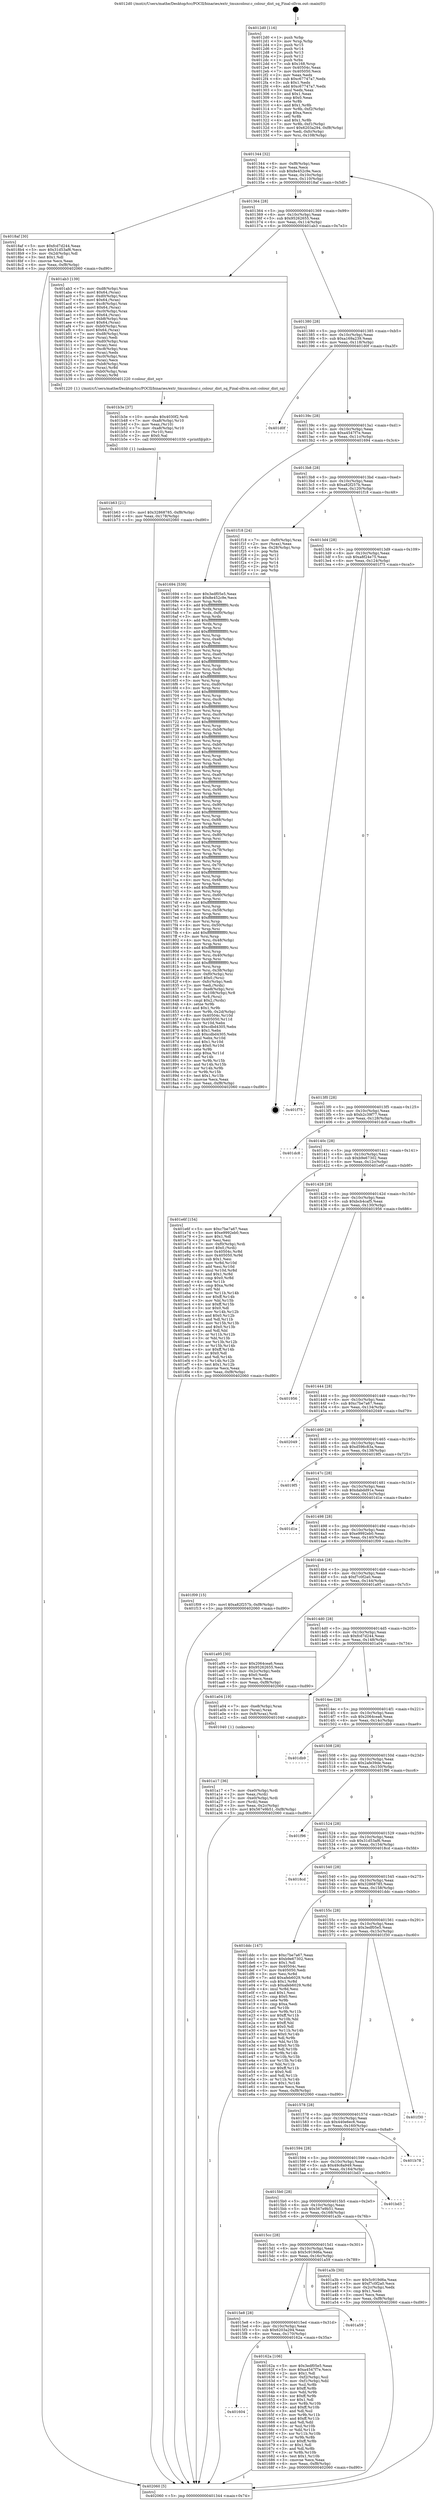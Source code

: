 digraph "0x4012d0" {
  label = "0x4012d0 (/mnt/c/Users/mathe/Desktop/tcc/POCII/binaries/extr_tmuxcolour.c_colour_dist_sq_Final-ollvm.out::main(0))"
  labelloc = "t"
  node[shape=record]

  Entry [label="",width=0.3,height=0.3,shape=circle,fillcolor=black,style=filled]
  "0x401344" [label="{
     0x401344 [32]\l
     | [instrs]\l
     &nbsp;&nbsp;0x401344 \<+6\>: mov -0xf8(%rbp),%eax\l
     &nbsp;&nbsp;0x40134a \<+2\>: mov %eax,%ecx\l
     &nbsp;&nbsp;0x40134c \<+6\>: sub $0x8e452c9e,%ecx\l
     &nbsp;&nbsp;0x401352 \<+6\>: mov %eax,-0x10c(%rbp)\l
     &nbsp;&nbsp;0x401358 \<+6\>: mov %ecx,-0x110(%rbp)\l
     &nbsp;&nbsp;0x40135e \<+6\>: je 00000000004018af \<main+0x5df\>\l
  }"]
  "0x4018af" [label="{
     0x4018af [30]\l
     | [instrs]\l
     &nbsp;&nbsp;0x4018af \<+5\>: mov $0xfcd7d244,%eax\l
     &nbsp;&nbsp;0x4018b4 \<+5\>: mov $0x31d53af6,%ecx\l
     &nbsp;&nbsp;0x4018b9 \<+3\>: mov -0x2d(%rbp),%dl\l
     &nbsp;&nbsp;0x4018bc \<+3\>: test $0x1,%dl\l
     &nbsp;&nbsp;0x4018bf \<+3\>: cmovne %ecx,%eax\l
     &nbsp;&nbsp;0x4018c2 \<+6\>: mov %eax,-0xf8(%rbp)\l
     &nbsp;&nbsp;0x4018c8 \<+5\>: jmp 0000000000402060 \<main+0xd90\>\l
  }"]
  "0x401364" [label="{
     0x401364 [28]\l
     | [instrs]\l
     &nbsp;&nbsp;0x401364 \<+5\>: jmp 0000000000401369 \<main+0x99\>\l
     &nbsp;&nbsp;0x401369 \<+6\>: mov -0x10c(%rbp),%eax\l
     &nbsp;&nbsp;0x40136f \<+5\>: sub $0x95262655,%eax\l
     &nbsp;&nbsp;0x401374 \<+6\>: mov %eax,-0x114(%rbp)\l
     &nbsp;&nbsp;0x40137a \<+6\>: je 0000000000401ab3 \<main+0x7e3\>\l
  }"]
  Exit [label="",width=0.3,height=0.3,shape=circle,fillcolor=black,style=filled,peripheries=2]
  "0x401ab3" [label="{
     0x401ab3 [139]\l
     | [instrs]\l
     &nbsp;&nbsp;0x401ab3 \<+7\>: mov -0xd8(%rbp),%rax\l
     &nbsp;&nbsp;0x401aba \<+6\>: movl $0x64,(%rax)\l
     &nbsp;&nbsp;0x401ac0 \<+7\>: mov -0xd0(%rbp),%rax\l
     &nbsp;&nbsp;0x401ac7 \<+6\>: movl $0x64,(%rax)\l
     &nbsp;&nbsp;0x401acd \<+7\>: mov -0xc8(%rbp),%rax\l
     &nbsp;&nbsp;0x401ad4 \<+6\>: movl $0x64,(%rax)\l
     &nbsp;&nbsp;0x401ada \<+7\>: mov -0xc0(%rbp),%rax\l
     &nbsp;&nbsp;0x401ae1 \<+6\>: movl $0x64,(%rax)\l
     &nbsp;&nbsp;0x401ae7 \<+7\>: mov -0xb8(%rbp),%rax\l
     &nbsp;&nbsp;0x401aee \<+6\>: movl $0x64,(%rax)\l
     &nbsp;&nbsp;0x401af4 \<+7\>: mov -0xb0(%rbp),%rax\l
     &nbsp;&nbsp;0x401afb \<+6\>: movl $0x64,(%rax)\l
     &nbsp;&nbsp;0x401b01 \<+7\>: mov -0xd8(%rbp),%rax\l
     &nbsp;&nbsp;0x401b08 \<+2\>: mov (%rax),%edi\l
     &nbsp;&nbsp;0x401b0a \<+7\>: mov -0xd0(%rbp),%rax\l
     &nbsp;&nbsp;0x401b11 \<+2\>: mov (%rax),%esi\l
     &nbsp;&nbsp;0x401b13 \<+7\>: mov -0xc8(%rbp),%rax\l
     &nbsp;&nbsp;0x401b1a \<+2\>: mov (%rax),%edx\l
     &nbsp;&nbsp;0x401b1c \<+7\>: mov -0xc0(%rbp),%rax\l
     &nbsp;&nbsp;0x401b23 \<+2\>: mov (%rax),%ecx\l
     &nbsp;&nbsp;0x401b25 \<+7\>: mov -0xb8(%rbp),%rax\l
     &nbsp;&nbsp;0x401b2c \<+3\>: mov (%rax),%r8d\l
     &nbsp;&nbsp;0x401b2f \<+7\>: mov -0xb0(%rbp),%rax\l
     &nbsp;&nbsp;0x401b36 \<+3\>: mov (%rax),%r9d\l
     &nbsp;&nbsp;0x401b39 \<+5\>: call 0000000000401220 \<colour_dist_sq\>\l
     | [calls]\l
     &nbsp;&nbsp;0x401220 \{1\} (/mnt/c/Users/mathe/Desktop/tcc/POCII/binaries/extr_tmuxcolour.c_colour_dist_sq_Final-ollvm.out::colour_dist_sq)\l
  }"]
  "0x401380" [label="{
     0x401380 [28]\l
     | [instrs]\l
     &nbsp;&nbsp;0x401380 \<+5\>: jmp 0000000000401385 \<main+0xb5\>\l
     &nbsp;&nbsp;0x401385 \<+6\>: mov -0x10c(%rbp),%eax\l
     &nbsp;&nbsp;0x40138b \<+5\>: sub $0xa169a239,%eax\l
     &nbsp;&nbsp;0x401390 \<+6\>: mov %eax,-0x118(%rbp)\l
     &nbsp;&nbsp;0x401396 \<+6\>: je 0000000000401d0f \<main+0xa3f\>\l
  }"]
  "0x401b63" [label="{
     0x401b63 [21]\l
     | [instrs]\l
     &nbsp;&nbsp;0x401b63 \<+10\>: movl $0x32868785,-0xf8(%rbp)\l
     &nbsp;&nbsp;0x401b6d \<+6\>: mov %eax,-0x178(%rbp)\l
     &nbsp;&nbsp;0x401b73 \<+5\>: jmp 0000000000402060 \<main+0xd90\>\l
  }"]
  "0x401d0f" [label="{
     0x401d0f\l
  }", style=dashed]
  "0x40139c" [label="{
     0x40139c [28]\l
     | [instrs]\l
     &nbsp;&nbsp;0x40139c \<+5\>: jmp 00000000004013a1 \<main+0xd1\>\l
     &nbsp;&nbsp;0x4013a1 \<+6\>: mov -0x10c(%rbp),%eax\l
     &nbsp;&nbsp;0x4013a7 \<+5\>: sub $0xa4547f7e,%eax\l
     &nbsp;&nbsp;0x4013ac \<+6\>: mov %eax,-0x11c(%rbp)\l
     &nbsp;&nbsp;0x4013b2 \<+6\>: je 0000000000401694 \<main+0x3c4\>\l
  }"]
  "0x401b3e" [label="{
     0x401b3e [37]\l
     | [instrs]\l
     &nbsp;&nbsp;0x401b3e \<+10\>: movabs $0x4030f2,%rdi\l
     &nbsp;&nbsp;0x401b48 \<+7\>: mov -0xa8(%rbp),%r10\l
     &nbsp;&nbsp;0x401b4f \<+3\>: mov %eax,(%r10)\l
     &nbsp;&nbsp;0x401b52 \<+7\>: mov -0xa8(%rbp),%r10\l
     &nbsp;&nbsp;0x401b59 \<+3\>: mov (%r10),%esi\l
     &nbsp;&nbsp;0x401b5c \<+2\>: mov $0x0,%al\l
     &nbsp;&nbsp;0x401b5e \<+5\>: call 0000000000401030 \<printf@plt\>\l
     | [calls]\l
     &nbsp;&nbsp;0x401030 \{1\} (unknown)\l
  }"]
  "0x401694" [label="{
     0x401694 [539]\l
     | [instrs]\l
     &nbsp;&nbsp;0x401694 \<+5\>: mov $0x3edf05e5,%eax\l
     &nbsp;&nbsp;0x401699 \<+5\>: mov $0x8e452c9e,%ecx\l
     &nbsp;&nbsp;0x40169e \<+3\>: mov %rsp,%rdx\l
     &nbsp;&nbsp;0x4016a1 \<+4\>: add $0xfffffffffffffff0,%rdx\l
     &nbsp;&nbsp;0x4016a5 \<+3\>: mov %rdx,%rsp\l
     &nbsp;&nbsp;0x4016a8 \<+7\>: mov %rdx,-0xf0(%rbp)\l
     &nbsp;&nbsp;0x4016af \<+3\>: mov %rsp,%rdx\l
     &nbsp;&nbsp;0x4016b2 \<+4\>: add $0xfffffffffffffff0,%rdx\l
     &nbsp;&nbsp;0x4016b6 \<+3\>: mov %rdx,%rsp\l
     &nbsp;&nbsp;0x4016b9 \<+3\>: mov %rsp,%rsi\l
     &nbsp;&nbsp;0x4016bc \<+4\>: add $0xfffffffffffffff0,%rsi\l
     &nbsp;&nbsp;0x4016c0 \<+3\>: mov %rsi,%rsp\l
     &nbsp;&nbsp;0x4016c3 \<+7\>: mov %rsi,-0xe8(%rbp)\l
     &nbsp;&nbsp;0x4016ca \<+3\>: mov %rsp,%rsi\l
     &nbsp;&nbsp;0x4016cd \<+4\>: add $0xfffffffffffffff0,%rsi\l
     &nbsp;&nbsp;0x4016d1 \<+3\>: mov %rsi,%rsp\l
     &nbsp;&nbsp;0x4016d4 \<+7\>: mov %rsi,-0xe0(%rbp)\l
     &nbsp;&nbsp;0x4016db \<+3\>: mov %rsp,%rsi\l
     &nbsp;&nbsp;0x4016de \<+4\>: add $0xfffffffffffffff0,%rsi\l
     &nbsp;&nbsp;0x4016e2 \<+3\>: mov %rsi,%rsp\l
     &nbsp;&nbsp;0x4016e5 \<+7\>: mov %rsi,-0xd8(%rbp)\l
     &nbsp;&nbsp;0x4016ec \<+3\>: mov %rsp,%rsi\l
     &nbsp;&nbsp;0x4016ef \<+4\>: add $0xfffffffffffffff0,%rsi\l
     &nbsp;&nbsp;0x4016f3 \<+3\>: mov %rsi,%rsp\l
     &nbsp;&nbsp;0x4016f6 \<+7\>: mov %rsi,-0xd0(%rbp)\l
     &nbsp;&nbsp;0x4016fd \<+3\>: mov %rsp,%rsi\l
     &nbsp;&nbsp;0x401700 \<+4\>: add $0xfffffffffffffff0,%rsi\l
     &nbsp;&nbsp;0x401704 \<+3\>: mov %rsi,%rsp\l
     &nbsp;&nbsp;0x401707 \<+7\>: mov %rsi,-0xc8(%rbp)\l
     &nbsp;&nbsp;0x40170e \<+3\>: mov %rsp,%rsi\l
     &nbsp;&nbsp;0x401711 \<+4\>: add $0xfffffffffffffff0,%rsi\l
     &nbsp;&nbsp;0x401715 \<+3\>: mov %rsi,%rsp\l
     &nbsp;&nbsp;0x401718 \<+7\>: mov %rsi,-0xc0(%rbp)\l
     &nbsp;&nbsp;0x40171f \<+3\>: mov %rsp,%rsi\l
     &nbsp;&nbsp;0x401722 \<+4\>: add $0xfffffffffffffff0,%rsi\l
     &nbsp;&nbsp;0x401726 \<+3\>: mov %rsi,%rsp\l
     &nbsp;&nbsp;0x401729 \<+7\>: mov %rsi,-0xb8(%rbp)\l
     &nbsp;&nbsp;0x401730 \<+3\>: mov %rsp,%rsi\l
     &nbsp;&nbsp;0x401733 \<+4\>: add $0xfffffffffffffff0,%rsi\l
     &nbsp;&nbsp;0x401737 \<+3\>: mov %rsi,%rsp\l
     &nbsp;&nbsp;0x40173a \<+7\>: mov %rsi,-0xb0(%rbp)\l
     &nbsp;&nbsp;0x401741 \<+3\>: mov %rsp,%rsi\l
     &nbsp;&nbsp;0x401744 \<+4\>: add $0xfffffffffffffff0,%rsi\l
     &nbsp;&nbsp;0x401748 \<+3\>: mov %rsi,%rsp\l
     &nbsp;&nbsp;0x40174b \<+7\>: mov %rsi,-0xa8(%rbp)\l
     &nbsp;&nbsp;0x401752 \<+3\>: mov %rsp,%rsi\l
     &nbsp;&nbsp;0x401755 \<+4\>: add $0xfffffffffffffff0,%rsi\l
     &nbsp;&nbsp;0x401759 \<+3\>: mov %rsi,%rsp\l
     &nbsp;&nbsp;0x40175c \<+7\>: mov %rsi,-0xa0(%rbp)\l
     &nbsp;&nbsp;0x401763 \<+3\>: mov %rsp,%rsi\l
     &nbsp;&nbsp;0x401766 \<+4\>: add $0xfffffffffffffff0,%rsi\l
     &nbsp;&nbsp;0x40176a \<+3\>: mov %rsi,%rsp\l
     &nbsp;&nbsp;0x40176d \<+7\>: mov %rsi,-0x98(%rbp)\l
     &nbsp;&nbsp;0x401774 \<+3\>: mov %rsp,%rsi\l
     &nbsp;&nbsp;0x401777 \<+4\>: add $0xfffffffffffffff0,%rsi\l
     &nbsp;&nbsp;0x40177b \<+3\>: mov %rsi,%rsp\l
     &nbsp;&nbsp;0x40177e \<+7\>: mov %rsi,-0x90(%rbp)\l
     &nbsp;&nbsp;0x401785 \<+3\>: mov %rsp,%rsi\l
     &nbsp;&nbsp;0x401788 \<+4\>: add $0xfffffffffffffff0,%rsi\l
     &nbsp;&nbsp;0x40178c \<+3\>: mov %rsi,%rsp\l
     &nbsp;&nbsp;0x40178f \<+7\>: mov %rsi,-0x88(%rbp)\l
     &nbsp;&nbsp;0x401796 \<+3\>: mov %rsp,%rsi\l
     &nbsp;&nbsp;0x401799 \<+4\>: add $0xfffffffffffffff0,%rsi\l
     &nbsp;&nbsp;0x40179d \<+3\>: mov %rsi,%rsp\l
     &nbsp;&nbsp;0x4017a0 \<+4\>: mov %rsi,-0x80(%rbp)\l
     &nbsp;&nbsp;0x4017a4 \<+3\>: mov %rsp,%rsi\l
     &nbsp;&nbsp;0x4017a7 \<+4\>: add $0xfffffffffffffff0,%rsi\l
     &nbsp;&nbsp;0x4017ab \<+3\>: mov %rsi,%rsp\l
     &nbsp;&nbsp;0x4017ae \<+4\>: mov %rsi,-0x78(%rbp)\l
     &nbsp;&nbsp;0x4017b2 \<+3\>: mov %rsp,%rsi\l
     &nbsp;&nbsp;0x4017b5 \<+4\>: add $0xfffffffffffffff0,%rsi\l
     &nbsp;&nbsp;0x4017b9 \<+3\>: mov %rsi,%rsp\l
     &nbsp;&nbsp;0x4017bc \<+4\>: mov %rsi,-0x70(%rbp)\l
     &nbsp;&nbsp;0x4017c0 \<+3\>: mov %rsp,%rsi\l
     &nbsp;&nbsp;0x4017c3 \<+4\>: add $0xfffffffffffffff0,%rsi\l
     &nbsp;&nbsp;0x4017c7 \<+3\>: mov %rsi,%rsp\l
     &nbsp;&nbsp;0x4017ca \<+4\>: mov %rsi,-0x68(%rbp)\l
     &nbsp;&nbsp;0x4017ce \<+3\>: mov %rsp,%rsi\l
     &nbsp;&nbsp;0x4017d1 \<+4\>: add $0xfffffffffffffff0,%rsi\l
     &nbsp;&nbsp;0x4017d5 \<+3\>: mov %rsi,%rsp\l
     &nbsp;&nbsp;0x4017d8 \<+4\>: mov %rsi,-0x60(%rbp)\l
     &nbsp;&nbsp;0x4017dc \<+3\>: mov %rsp,%rsi\l
     &nbsp;&nbsp;0x4017df \<+4\>: add $0xfffffffffffffff0,%rsi\l
     &nbsp;&nbsp;0x4017e3 \<+3\>: mov %rsi,%rsp\l
     &nbsp;&nbsp;0x4017e6 \<+4\>: mov %rsi,-0x58(%rbp)\l
     &nbsp;&nbsp;0x4017ea \<+3\>: mov %rsp,%rsi\l
     &nbsp;&nbsp;0x4017ed \<+4\>: add $0xfffffffffffffff0,%rsi\l
     &nbsp;&nbsp;0x4017f1 \<+3\>: mov %rsi,%rsp\l
     &nbsp;&nbsp;0x4017f4 \<+4\>: mov %rsi,-0x50(%rbp)\l
     &nbsp;&nbsp;0x4017f8 \<+3\>: mov %rsp,%rsi\l
     &nbsp;&nbsp;0x4017fb \<+4\>: add $0xfffffffffffffff0,%rsi\l
     &nbsp;&nbsp;0x4017ff \<+3\>: mov %rsi,%rsp\l
     &nbsp;&nbsp;0x401802 \<+4\>: mov %rsi,-0x48(%rbp)\l
     &nbsp;&nbsp;0x401806 \<+3\>: mov %rsp,%rsi\l
     &nbsp;&nbsp;0x401809 \<+4\>: add $0xfffffffffffffff0,%rsi\l
     &nbsp;&nbsp;0x40180d \<+3\>: mov %rsi,%rsp\l
     &nbsp;&nbsp;0x401810 \<+4\>: mov %rsi,-0x40(%rbp)\l
     &nbsp;&nbsp;0x401814 \<+3\>: mov %rsp,%rsi\l
     &nbsp;&nbsp;0x401817 \<+4\>: add $0xfffffffffffffff0,%rsi\l
     &nbsp;&nbsp;0x40181b \<+3\>: mov %rsi,%rsp\l
     &nbsp;&nbsp;0x40181e \<+4\>: mov %rsi,-0x38(%rbp)\l
     &nbsp;&nbsp;0x401822 \<+7\>: mov -0xf0(%rbp),%rsi\l
     &nbsp;&nbsp;0x401829 \<+6\>: movl $0x0,(%rsi)\l
     &nbsp;&nbsp;0x40182f \<+6\>: mov -0xfc(%rbp),%edi\l
     &nbsp;&nbsp;0x401835 \<+2\>: mov %edi,(%rdx)\l
     &nbsp;&nbsp;0x401837 \<+7\>: mov -0xe8(%rbp),%rsi\l
     &nbsp;&nbsp;0x40183e \<+7\>: mov -0x108(%rbp),%r8\l
     &nbsp;&nbsp;0x401845 \<+3\>: mov %r8,(%rsi)\l
     &nbsp;&nbsp;0x401848 \<+3\>: cmpl $0x2,(%rdx)\l
     &nbsp;&nbsp;0x40184b \<+4\>: setne %r9b\l
     &nbsp;&nbsp;0x40184f \<+4\>: and $0x1,%r9b\l
     &nbsp;&nbsp;0x401853 \<+4\>: mov %r9b,-0x2d(%rbp)\l
     &nbsp;&nbsp;0x401857 \<+8\>: mov 0x40504c,%r10d\l
     &nbsp;&nbsp;0x40185f \<+8\>: mov 0x405050,%r11d\l
     &nbsp;&nbsp;0x401867 \<+3\>: mov %r10d,%ebx\l
     &nbsp;&nbsp;0x40186a \<+6\>: sub $0xcdbd4305,%ebx\l
     &nbsp;&nbsp;0x401870 \<+3\>: sub $0x1,%ebx\l
     &nbsp;&nbsp;0x401873 \<+6\>: add $0xcdbd4305,%ebx\l
     &nbsp;&nbsp;0x401879 \<+4\>: imul %ebx,%r10d\l
     &nbsp;&nbsp;0x40187d \<+4\>: and $0x1,%r10d\l
     &nbsp;&nbsp;0x401881 \<+4\>: cmp $0x0,%r10d\l
     &nbsp;&nbsp;0x401885 \<+4\>: sete %r9b\l
     &nbsp;&nbsp;0x401889 \<+4\>: cmp $0xa,%r11d\l
     &nbsp;&nbsp;0x40188d \<+4\>: setl %r14b\l
     &nbsp;&nbsp;0x401891 \<+3\>: mov %r9b,%r15b\l
     &nbsp;&nbsp;0x401894 \<+3\>: and %r14b,%r15b\l
     &nbsp;&nbsp;0x401897 \<+3\>: xor %r14b,%r9b\l
     &nbsp;&nbsp;0x40189a \<+3\>: or %r9b,%r15b\l
     &nbsp;&nbsp;0x40189d \<+4\>: test $0x1,%r15b\l
     &nbsp;&nbsp;0x4018a1 \<+3\>: cmovne %ecx,%eax\l
     &nbsp;&nbsp;0x4018a4 \<+6\>: mov %eax,-0xf8(%rbp)\l
     &nbsp;&nbsp;0x4018aa \<+5\>: jmp 0000000000402060 \<main+0xd90\>\l
  }"]
  "0x4013b8" [label="{
     0x4013b8 [28]\l
     | [instrs]\l
     &nbsp;&nbsp;0x4013b8 \<+5\>: jmp 00000000004013bd \<main+0xed\>\l
     &nbsp;&nbsp;0x4013bd \<+6\>: mov -0x10c(%rbp),%eax\l
     &nbsp;&nbsp;0x4013c3 \<+5\>: sub $0xa82f257b,%eax\l
     &nbsp;&nbsp;0x4013c8 \<+6\>: mov %eax,-0x120(%rbp)\l
     &nbsp;&nbsp;0x4013ce \<+6\>: je 0000000000401f18 \<main+0xc48\>\l
  }"]
  "0x401a17" [label="{
     0x401a17 [36]\l
     | [instrs]\l
     &nbsp;&nbsp;0x401a17 \<+7\>: mov -0xe0(%rbp),%rdi\l
     &nbsp;&nbsp;0x401a1e \<+2\>: mov %eax,(%rdi)\l
     &nbsp;&nbsp;0x401a20 \<+7\>: mov -0xe0(%rbp),%rdi\l
     &nbsp;&nbsp;0x401a27 \<+2\>: mov (%rdi),%eax\l
     &nbsp;&nbsp;0x401a29 \<+3\>: mov %eax,-0x2c(%rbp)\l
     &nbsp;&nbsp;0x401a2c \<+10\>: movl $0x567e9b51,-0xf8(%rbp)\l
     &nbsp;&nbsp;0x401a36 \<+5\>: jmp 0000000000402060 \<main+0xd90\>\l
  }"]
  "0x401f18" [label="{
     0x401f18 [24]\l
     | [instrs]\l
     &nbsp;&nbsp;0x401f18 \<+7\>: mov -0xf0(%rbp),%rax\l
     &nbsp;&nbsp;0x401f1f \<+2\>: mov (%rax),%eax\l
     &nbsp;&nbsp;0x401f21 \<+4\>: lea -0x28(%rbp),%rsp\l
     &nbsp;&nbsp;0x401f25 \<+1\>: pop %rbx\l
     &nbsp;&nbsp;0x401f26 \<+2\>: pop %r12\l
     &nbsp;&nbsp;0x401f28 \<+2\>: pop %r13\l
     &nbsp;&nbsp;0x401f2a \<+2\>: pop %r14\l
     &nbsp;&nbsp;0x401f2c \<+2\>: pop %r15\l
     &nbsp;&nbsp;0x401f2e \<+1\>: pop %rbp\l
     &nbsp;&nbsp;0x401f2f \<+1\>: ret\l
  }"]
  "0x4013d4" [label="{
     0x4013d4 [28]\l
     | [instrs]\l
     &nbsp;&nbsp;0x4013d4 \<+5\>: jmp 00000000004013d9 \<main+0x109\>\l
     &nbsp;&nbsp;0x4013d9 \<+6\>: mov -0x10c(%rbp),%eax\l
     &nbsp;&nbsp;0x4013df \<+5\>: sub $0xa8f24e75,%eax\l
     &nbsp;&nbsp;0x4013e4 \<+6\>: mov %eax,-0x124(%rbp)\l
     &nbsp;&nbsp;0x4013ea \<+6\>: je 0000000000401f75 \<main+0xca5\>\l
  }"]
  "0x4012d0" [label="{
     0x4012d0 [116]\l
     | [instrs]\l
     &nbsp;&nbsp;0x4012d0 \<+1\>: push %rbp\l
     &nbsp;&nbsp;0x4012d1 \<+3\>: mov %rsp,%rbp\l
     &nbsp;&nbsp;0x4012d4 \<+2\>: push %r15\l
     &nbsp;&nbsp;0x4012d6 \<+2\>: push %r14\l
     &nbsp;&nbsp;0x4012d8 \<+2\>: push %r13\l
     &nbsp;&nbsp;0x4012da \<+2\>: push %r12\l
     &nbsp;&nbsp;0x4012dc \<+1\>: push %rbx\l
     &nbsp;&nbsp;0x4012dd \<+7\>: sub $0x168,%rsp\l
     &nbsp;&nbsp;0x4012e4 \<+7\>: mov 0x40504c,%eax\l
     &nbsp;&nbsp;0x4012eb \<+7\>: mov 0x405050,%ecx\l
     &nbsp;&nbsp;0x4012f2 \<+2\>: mov %eax,%edx\l
     &nbsp;&nbsp;0x4012f4 \<+6\>: sub $0xc67747a7,%edx\l
     &nbsp;&nbsp;0x4012fa \<+3\>: sub $0x1,%edx\l
     &nbsp;&nbsp;0x4012fd \<+6\>: add $0xc67747a7,%edx\l
     &nbsp;&nbsp;0x401303 \<+3\>: imul %edx,%eax\l
     &nbsp;&nbsp;0x401306 \<+3\>: and $0x1,%eax\l
     &nbsp;&nbsp;0x401309 \<+3\>: cmp $0x0,%eax\l
     &nbsp;&nbsp;0x40130c \<+4\>: sete %r8b\l
     &nbsp;&nbsp;0x401310 \<+4\>: and $0x1,%r8b\l
     &nbsp;&nbsp;0x401314 \<+7\>: mov %r8b,-0xf2(%rbp)\l
     &nbsp;&nbsp;0x40131b \<+3\>: cmp $0xa,%ecx\l
     &nbsp;&nbsp;0x40131e \<+4\>: setl %r8b\l
     &nbsp;&nbsp;0x401322 \<+4\>: and $0x1,%r8b\l
     &nbsp;&nbsp;0x401326 \<+7\>: mov %r8b,-0xf1(%rbp)\l
     &nbsp;&nbsp;0x40132d \<+10\>: movl $0x6203a294,-0xf8(%rbp)\l
     &nbsp;&nbsp;0x401337 \<+6\>: mov %edi,-0xfc(%rbp)\l
     &nbsp;&nbsp;0x40133d \<+7\>: mov %rsi,-0x108(%rbp)\l
  }"]
  "0x401f75" [label="{
     0x401f75\l
  }", style=dashed]
  "0x4013f0" [label="{
     0x4013f0 [28]\l
     | [instrs]\l
     &nbsp;&nbsp;0x4013f0 \<+5\>: jmp 00000000004013f5 \<main+0x125\>\l
     &nbsp;&nbsp;0x4013f5 \<+6\>: mov -0x10c(%rbp),%eax\l
     &nbsp;&nbsp;0x4013fb \<+5\>: sub $0xb2c39f77,%eax\l
     &nbsp;&nbsp;0x401400 \<+6\>: mov %eax,-0x128(%rbp)\l
     &nbsp;&nbsp;0x401406 \<+6\>: je 0000000000401dc8 \<main+0xaf8\>\l
  }"]
  "0x402060" [label="{
     0x402060 [5]\l
     | [instrs]\l
     &nbsp;&nbsp;0x402060 \<+5\>: jmp 0000000000401344 \<main+0x74\>\l
  }"]
  "0x401dc8" [label="{
     0x401dc8\l
  }", style=dashed]
  "0x40140c" [label="{
     0x40140c [28]\l
     | [instrs]\l
     &nbsp;&nbsp;0x40140c \<+5\>: jmp 0000000000401411 \<main+0x141\>\l
     &nbsp;&nbsp;0x401411 \<+6\>: mov -0x10c(%rbp),%eax\l
     &nbsp;&nbsp;0x401417 \<+5\>: sub $0xb9e67302,%eax\l
     &nbsp;&nbsp;0x40141c \<+6\>: mov %eax,-0x12c(%rbp)\l
     &nbsp;&nbsp;0x401422 \<+6\>: je 0000000000401e6f \<main+0xb9f\>\l
  }"]
  "0x401604" [label="{
     0x401604\l
  }", style=dashed]
  "0x401e6f" [label="{
     0x401e6f [154]\l
     | [instrs]\l
     &nbsp;&nbsp;0x401e6f \<+5\>: mov $0xc7be7a67,%eax\l
     &nbsp;&nbsp;0x401e74 \<+5\>: mov $0xe9992eb0,%ecx\l
     &nbsp;&nbsp;0x401e79 \<+2\>: mov $0x1,%dl\l
     &nbsp;&nbsp;0x401e7b \<+2\>: xor %esi,%esi\l
     &nbsp;&nbsp;0x401e7d \<+7\>: mov -0xf0(%rbp),%rdi\l
     &nbsp;&nbsp;0x401e84 \<+6\>: movl $0x0,(%rdi)\l
     &nbsp;&nbsp;0x401e8a \<+8\>: mov 0x40504c,%r8d\l
     &nbsp;&nbsp;0x401e92 \<+8\>: mov 0x405050,%r9d\l
     &nbsp;&nbsp;0x401e9a \<+3\>: sub $0x1,%esi\l
     &nbsp;&nbsp;0x401e9d \<+3\>: mov %r8d,%r10d\l
     &nbsp;&nbsp;0x401ea0 \<+3\>: add %esi,%r10d\l
     &nbsp;&nbsp;0x401ea3 \<+4\>: imul %r10d,%r8d\l
     &nbsp;&nbsp;0x401ea7 \<+4\>: and $0x1,%r8d\l
     &nbsp;&nbsp;0x401eab \<+4\>: cmp $0x0,%r8d\l
     &nbsp;&nbsp;0x401eaf \<+4\>: sete %r11b\l
     &nbsp;&nbsp;0x401eb3 \<+4\>: cmp $0xa,%r9d\l
     &nbsp;&nbsp;0x401eb7 \<+3\>: setl %bl\l
     &nbsp;&nbsp;0x401eba \<+3\>: mov %r11b,%r14b\l
     &nbsp;&nbsp;0x401ebd \<+4\>: xor $0xff,%r14b\l
     &nbsp;&nbsp;0x401ec1 \<+3\>: mov %bl,%r15b\l
     &nbsp;&nbsp;0x401ec4 \<+4\>: xor $0xff,%r15b\l
     &nbsp;&nbsp;0x401ec8 \<+3\>: xor $0x0,%dl\l
     &nbsp;&nbsp;0x401ecb \<+3\>: mov %r14b,%r12b\l
     &nbsp;&nbsp;0x401ece \<+4\>: and $0x0,%r12b\l
     &nbsp;&nbsp;0x401ed2 \<+3\>: and %dl,%r11b\l
     &nbsp;&nbsp;0x401ed5 \<+3\>: mov %r15b,%r13b\l
     &nbsp;&nbsp;0x401ed8 \<+4\>: and $0x0,%r13b\l
     &nbsp;&nbsp;0x401edc \<+2\>: and %dl,%bl\l
     &nbsp;&nbsp;0x401ede \<+3\>: or %r11b,%r12b\l
     &nbsp;&nbsp;0x401ee1 \<+3\>: or %bl,%r13b\l
     &nbsp;&nbsp;0x401ee4 \<+3\>: xor %r13b,%r12b\l
     &nbsp;&nbsp;0x401ee7 \<+3\>: or %r15b,%r14b\l
     &nbsp;&nbsp;0x401eea \<+4\>: xor $0xff,%r14b\l
     &nbsp;&nbsp;0x401eee \<+3\>: or $0x0,%dl\l
     &nbsp;&nbsp;0x401ef1 \<+3\>: and %dl,%r14b\l
     &nbsp;&nbsp;0x401ef4 \<+3\>: or %r14b,%r12b\l
     &nbsp;&nbsp;0x401ef7 \<+4\>: test $0x1,%r12b\l
     &nbsp;&nbsp;0x401efb \<+3\>: cmovne %ecx,%eax\l
     &nbsp;&nbsp;0x401efe \<+6\>: mov %eax,-0xf8(%rbp)\l
     &nbsp;&nbsp;0x401f04 \<+5\>: jmp 0000000000402060 \<main+0xd90\>\l
  }"]
  "0x401428" [label="{
     0x401428 [28]\l
     | [instrs]\l
     &nbsp;&nbsp;0x401428 \<+5\>: jmp 000000000040142d \<main+0x15d\>\l
     &nbsp;&nbsp;0x40142d \<+6\>: mov -0x10c(%rbp),%eax\l
     &nbsp;&nbsp;0x401433 \<+5\>: sub $0xbcb4caf5,%eax\l
     &nbsp;&nbsp;0x401438 \<+6\>: mov %eax,-0x130(%rbp)\l
     &nbsp;&nbsp;0x40143e \<+6\>: je 0000000000401956 \<main+0x686\>\l
  }"]
  "0x40162a" [label="{
     0x40162a [106]\l
     | [instrs]\l
     &nbsp;&nbsp;0x40162a \<+5\>: mov $0x3edf05e5,%eax\l
     &nbsp;&nbsp;0x40162f \<+5\>: mov $0xa4547f7e,%ecx\l
     &nbsp;&nbsp;0x401634 \<+2\>: mov $0x1,%dl\l
     &nbsp;&nbsp;0x401636 \<+7\>: mov -0xf2(%rbp),%sil\l
     &nbsp;&nbsp;0x40163d \<+7\>: mov -0xf1(%rbp),%dil\l
     &nbsp;&nbsp;0x401644 \<+3\>: mov %sil,%r8b\l
     &nbsp;&nbsp;0x401647 \<+4\>: xor $0xff,%r8b\l
     &nbsp;&nbsp;0x40164b \<+3\>: mov %dil,%r9b\l
     &nbsp;&nbsp;0x40164e \<+4\>: xor $0xff,%r9b\l
     &nbsp;&nbsp;0x401652 \<+3\>: xor $0x1,%dl\l
     &nbsp;&nbsp;0x401655 \<+3\>: mov %r8b,%r10b\l
     &nbsp;&nbsp;0x401658 \<+4\>: and $0xff,%r10b\l
     &nbsp;&nbsp;0x40165c \<+3\>: and %dl,%sil\l
     &nbsp;&nbsp;0x40165f \<+3\>: mov %r9b,%r11b\l
     &nbsp;&nbsp;0x401662 \<+4\>: and $0xff,%r11b\l
     &nbsp;&nbsp;0x401666 \<+3\>: and %dl,%dil\l
     &nbsp;&nbsp;0x401669 \<+3\>: or %sil,%r10b\l
     &nbsp;&nbsp;0x40166c \<+3\>: or %dil,%r11b\l
     &nbsp;&nbsp;0x40166f \<+3\>: xor %r11b,%r10b\l
     &nbsp;&nbsp;0x401672 \<+3\>: or %r9b,%r8b\l
     &nbsp;&nbsp;0x401675 \<+4\>: xor $0xff,%r8b\l
     &nbsp;&nbsp;0x401679 \<+3\>: or $0x1,%dl\l
     &nbsp;&nbsp;0x40167c \<+3\>: and %dl,%r8b\l
     &nbsp;&nbsp;0x40167f \<+3\>: or %r8b,%r10b\l
     &nbsp;&nbsp;0x401682 \<+4\>: test $0x1,%r10b\l
     &nbsp;&nbsp;0x401686 \<+3\>: cmovne %ecx,%eax\l
     &nbsp;&nbsp;0x401689 \<+6\>: mov %eax,-0xf8(%rbp)\l
     &nbsp;&nbsp;0x40168f \<+5\>: jmp 0000000000402060 \<main+0xd90\>\l
  }"]
  "0x401956" [label="{
     0x401956\l
  }", style=dashed]
  "0x401444" [label="{
     0x401444 [28]\l
     | [instrs]\l
     &nbsp;&nbsp;0x401444 \<+5\>: jmp 0000000000401449 \<main+0x179\>\l
     &nbsp;&nbsp;0x401449 \<+6\>: mov -0x10c(%rbp),%eax\l
     &nbsp;&nbsp;0x40144f \<+5\>: sub $0xc7be7a67,%eax\l
     &nbsp;&nbsp;0x401454 \<+6\>: mov %eax,-0x134(%rbp)\l
     &nbsp;&nbsp;0x40145a \<+6\>: je 0000000000402049 \<main+0xd79\>\l
  }"]
  "0x4015e8" [label="{
     0x4015e8 [28]\l
     | [instrs]\l
     &nbsp;&nbsp;0x4015e8 \<+5\>: jmp 00000000004015ed \<main+0x31d\>\l
     &nbsp;&nbsp;0x4015ed \<+6\>: mov -0x10c(%rbp),%eax\l
     &nbsp;&nbsp;0x4015f3 \<+5\>: sub $0x6203a294,%eax\l
     &nbsp;&nbsp;0x4015f8 \<+6\>: mov %eax,-0x170(%rbp)\l
     &nbsp;&nbsp;0x4015fe \<+6\>: je 000000000040162a \<main+0x35a\>\l
  }"]
  "0x402049" [label="{
     0x402049\l
  }", style=dashed]
  "0x401460" [label="{
     0x401460 [28]\l
     | [instrs]\l
     &nbsp;&nbsp;0x401460 \<+5\>: jmp 0000000000401465 \<main+0x195\>\l
     &nbsp;&nbsp;0x401465 \<+6\>: mov -0x10c(%rbp),%eax\l
     &nbsp;&nbsp;0x40146b \<+5\>: sub $0xd596c83a,%eax\l
     &nbsp;&nbsp;0x401470 \<+6\>: mov %eax,-0x138(%rbp)\l
     &nbsp;&nbsp;0x401476 \<+6\>: je 00000000004019f5 \<main+0x725\>\l
  }"]
  "0x401a59" [label="{
     0x401a59\l
  }", style=dashed]
  "0x4019f5" [label="{
     0x4019f5\l
  }", style=dashed]
  "0x40147c" [label="{
     0x40147c [28]\l
     | [instrs]\l
     &nbsp;&nbsp;0x40147c \<+5\>: jmp 0000000000401481 \<main+0x1b1\>\l
     &nbsp;&nbsp;0x401481 \<+6\>: mov -0x10c(%rbp),%eax\l
     &nbsp;&nbsp;0x401487 \<+5\>: sub $0xdabdd91e,%eax\l
     &nbsp;&nbsp;0x40148c \<+6\>: mov %eax,-0x13c(%rbp)\l
     &nbsp;&nbsp;0x401492 \<+6\>: je 0000000000401d1e \<main+0xa4e\>\l
  }"]
  "0x4015cc" [label="{
     0x4015cc [28]\l
     | [instrs]\l
     &nbsp;&nbsp;0x4015cc \<+5\>: jmp 00000000004015d1 \<main+0x301\>\l
     &nbsp;&nbsp;0x4015d1 \<+6\>: mov -0x10c(%rbp),%eax\l
     &nbsp;&nbsp;0x4015d7 \<+5\>: sub $0x5c919d6a,%eax\l
     &nbsp;&nbsp;0x4015dc \<+6\>: mov %eax,-0x16c(%rbp)\l
     &nbsp;&nbsp;0x4015e2 \<+6\>: je 0000000000401a59 \<main+0x789\>\l
  }"]
  "0x401d1e" [label="{
     0x401d1e\l
  }", style=dashed]
  "0x401498" [label="{
     0x401498 [28]\l
     | [instrs]\l
     &nbsp;&nbsp;0x401498 \<+5\>: jmp 000000000040149d \<main+0x1cd\>\l
     &nbsp;&nbsp;0x40149d \<+6\>: mov -0x10c(%rbp),%eax\l
     &nbsp;&nbsp;0x4014a3 \<+5\>: sub $0xe9992eb0,%eax\l
     &nbsp;&nbsp;0x4014a8 \<+6\>: mov %eax,-0x140(%rbp)\l
     &nbsp;&nbsp;0x4014ae \<+6\>: je 0000000000401f09 \<main+0xc39\>\l
  }"]
  "0x401a3b" [label="{
     0x401a3b [30]\l
     | [instrs]\l
     &nbsp;&nbsp;0x401a3b \<+5\>: mov $0x5c919d6a,%eax\l
     &nbsp;&nbsp;0x401a40 \<+5\>: mov $0xf7c0f2a0,%ecx\l
     &nbsp;&nbsp;0x401a45 \<+3\>: mov -0x2c(%rbp),%edx\l
     &nbsp;&nbsp;0x401a48 \<+3\>: cmp $0x1,%edx\l
     &nbsp;&nbsp;0x401a4b \<+3\>: cmovl %ecx,%eax\l
     &nbsp;&nbsp;0x401a4e \<+6\>: mov %eax,-0xf8(%rbp)\l
     &nbsp;&nbsp;0x401a54 \<+5\>: jmp 0000000000402060 \<main+0xd90\>\l
  }"]
  "0x401f09" [label="{
     0x401f09 [15]\l
     | [instrs]\l
     &nbsp;&nbsp;0x401f09 \<+10\>: movl $0xa82f257b,-0xf8(%rbp)\l
     &nbsp;&nbsp;0x401f13 \<+5\>: jmp 0000000000402060 \<main+0xd90\>\l
  }"]
  "0x4014b4" [label="{
     0x4014b4 [28]\l
     | [instrs]\l
     &nbsp;&nbsp;0x4014b4 \<+5\>: jmp 00000000004014b9 \<main+0x1e9\>\l
     &nbsp;&nbsp;0x4014b9 \<+6\>: mov -0x10c(%rbp),%eax\l
     &nbsp;&nbsp;0x4014bf \<+5\>: sub $0xf7c0f2a0,%eax\l
     &nbsp;&nbsp;0x4014c4 \<+6\>: mov %eax,-0x144(%rbp)\l
     &nbsp;&nbsp;0x4014ca \<+6\>: je 0000000000401a95 \<main+0x7c5\>\l
  }"]
  "0x4015b0" [label="{
     0x4015b0 [28]\l
     | [instrs]\l
     &nbsp;&nbsp;0x4015b0 \<+5\>: jmp 00000000004015b5 \<main+0x2e5\>\l
     &nbsp;&nbsp;0x4015b5 \<+6\>: mov -0x10c(%rbp),%eax\l
     &nbsp;&nbsp;0x4015bb \<+5\>: sub $0x567e9b51,%eax\l
     &nbsp;&nbsp;0x4015c0 \<+6\>: mov %eax,-0x168(%rbp)\l
     &nbsp;&nbsp;0x4015c6 \<+6\>: je 0000000000401a3b \<main+0x76b\>\l
  }"]
  "0x401a95" [label="{
     0x401a95 [30]\l
     | [instrs]\l
     &nbsp;&nbsp;0x401a95 \<+5\>: mov $0x2064cea6,%eax\l
     &nbsp;&nbsp;0x401a9a \<+5\>: mov $0x95262655,%ecx\l
     &nbsp;&nbsp;0x401a9f \<+3\>: mov -0x2c(%rbp),%edx\l
     &nbsp;&nbsp;0x401aa2 \<+3\>: cmp $0x0,%edx\l
     &nbsp;&nbsp;0x401aa5 \<+3\>: cmove %ecx,%eax\l
     &nbsp;&nbsp;0x401aa8 \<+6\>: mov %eax,-0xf8(%rbp)\l
     &nbsp;&nbsp;0x401aae \<+5\>: jmp 0000000000402060 \<main+0xd90\>\l
  }"]
  "0x4014d0" [label="{
     0x4014d0 [28]\l
     | [instrs]\l
     &nbsp;&nbsp;0x4014d0 \<+5\>: jmp 00000000004014d5 \<main+0x205\>\l
     &nbsp;&nbsp;0x4014d5 \<+6\>: mov -0x10c(%rbp),%eax\l
     &nbsp;&nbsp;0x4014db \<+5\>: sub $0xfcd7d244,%eax\l
     &nbsp;&nbsp;0x4014e0 \<+6\>: mov %eax,-0x148(%rbp)\l
     &nbsp;&nbsp;0x4014e6 \<+6\>: je 0000000000401a04 \<main+0x734\>\l
  }"]
  "0x401bd3" [label="{
     0x401bd3\l
  }", style=dashed]
  "0x401a04" [label="{
     0x401a04 [19]\l
     | [instrs]\l
     &nbsp;&nbsp;0x401a04 \<+7\>: mov -0xe8(%rbp),%rax\l
     &nbsp;&nbsp;0x401a0b \<+3\>: mov (%rax),%rax\l
     &nbsp;&nbsp;0x401a0e \<+4\>: mov 0x8(%rax),%rdi\l
     &nbsp;&nbsp;0x401a12 \<+5\>: call 0000000000401040 \<atoi@plt\>\l
     | [calls]\l
     &nbsp;&nbsp;0x401040 \{1\} (unknown)\l
  }"]
  "0x4014ec" [label="{
     0x4014ec [28]\l
     | [instrs]\l
     &nbsp;&nbsp;0x4014ec \<+5\>: jmp 00000000004014f1 \<main+0x221\>\l
     &nbsp;&nbsp;0x4014f1 \<+6\>: mov -0x10c(%rbp),%eax\l
     &nbsp;&nbsp;0x4014f7 \<+5\>: sub $0x2064cea6,%eax\l
     &nbsp;&nbsp;0x4014fc \<+6\>: mov %eax,-0x14c(%rbp)\l
     &nbsp;&nbsp;0x401502 \<+6\>: je 0000000000401db9 \<main+0xae9\>\l
  }"]
  "0x401594" [label="{
     0x401594 [28]\l
     | [instrs]\l
     &nbsp;&nbsp;0x401594 \<+5\>: jmp 0000000000401599 \<main+0x2c9\>\l
     &nbsp;&nbsp;0x401599 \<+6\>: mov -0x10c(%rbp),%eax\l
     &nbsp;&nbsp;0x40159f \<+5\>: sub $0x49c8a949,%eax\l
     &nbsp;&nbsp;0x4015a4 \<+6\>: mov %eax,-0x164(%rbp)\l
     &nbsp;&nbsp;0x4015aa \<+6\>: je 0000000000401bd3 \<main+0x903\>\l
  }"]
  "0x401db9" [label="{
     0x401db9\l
  }", style=dashed]
  "0x401508" [label="{
     0x401508 [28]\l
     | [instrs]\l
     &nbsp;&nbsp;0x401508 \<+5\>: jmp 000000000040150d \<main+0x23d\>\l
     &nbsp;&nbsp;0x40150d \<+6\>: mov -0x10c(%rbp),%eax\l
     &nbsp;&nbsp;0x401513 \<+5\>: sub $0x2afe39de,%eax\l
     &nbsp;&nbsp;0x401518 \<+6\>: mov %eax,-0x150(%rbp)\l
     &nbsp;&nbsp;0x40151e \<+6\>: je 0000000000401f96 \<main+0xcc6\>\l
  }"]
  "0x401b78" [label="{
     0x401b78\l
  }", style=dashed]
  "0x401f96" [label="{
     0x401f96\l
  }", style=dashed]
  "0x401524" [label="{
     0x401524 [28]\l
     | [instrs]\l
     &nbsp;&nbsp;0x401524 \<+5\>: jmp 0000000000401529 \<main+0x259\>\l
     &nbsp;&nbsp;0x401529 \<+6\>: mov -0x10c(%rbp),%eax\l
     &nbsp;&nbsp;0x40152f \<+5\>: sub $0x31d53af6,%eax\l
     &nbsp;&nbsp;0x401534 \<+6\>: mov %eax,-0x154(%rbp)\l
     &nbsp;&nbsp;0x40153a \<+6\>: je 00000000004018cd \<main+0x5fd\>\l
  }"]
  "0x401578" [label="{
     0x401578 [28]\l
     | [instrs]\l
     &nbsp;&nbsp;0x401578 \<+5\>: jmp 000000000040157d \<main+0x2ad\>\l
     &nbsp;&nbsp;0x40157d \<+6\>: mov -0x10c(%rbp),%eax\l
     &nbsp;&nbsp;0x401583 \<+5\>: sub $0x440e6ec6,%eax\l
     &nbsp;&nbsp;0x401588 \<+6\>: mov %eax,-0x160(%rbp)\l
     &nbsp;&nbsp;0x40158e \<+6\>: je 0000000000401b78 \<main+0x8a8\>\l
  }"]
  "0x4018cd" [label="{
     0x4018cd\l
  }", style=dashed]
  "0x401540" [label="{
     0x401540 [28]\l
     | [instrs]\l
     &nbsp;&nbsp;0x401540 \<+5\>: jmp 0000000000401545 \<main+0x275\>\l
     &nbsp;&nbsp;0x401545 \<+6\>: mov -0x10c(%rbp),%eax\l
     &nbsp;&nbsp;0x40154b \<+5\>: sub $0x32868785,%eax\l
     &nbsp;&nbsp;0x401550 \<+6\>: mov %eax,-0x158(%rbp)\l
     &nbsp;&nbsp;0x401556 \<+6\>: je 0000000000401ddc \<main+0xb0c\>\l
  }"]
  "0x401f30" [label="{
     0x401f30\l
  }", style=dashed]
  "0x401ddc" [label="{
     0x401ddc [147]\l
     | [instrs]\l
     &nbsp;&nbsp;0x401ddc \<+5\>: mov $0xc7be7a67,%eax\l
     &nbsp;&nbsp;0x401de1 \<+5\>: mov $0xb9e67302,%ecx\l
     &nbsp;&nbsp;0x401de6 \<+2\>: mov $0x1,%dl\l
     &nbsp;&nbsp;0x401de8 \<+7\>: mov 0x40504c,%esi\l
     &nbsp;&nbsp;0x401def \<+7\>: mov 0x405050,%edi\l
     &nbsp;&nbsp;0x401df6 \<+3\>: mov %esi,%r8d\l
     &nbsp;&nbsp;0x401df9 \<+7\>: add $0xafeb6029,%r8d\l
     &nbsp;&nbsp;0x401e00 \<+4\>: sub $0x1,%r8d\l
     &nbsp;&nbsp;0x401e04 \<+7\>: sub $0xafeb6029,%r8d\l
     &nbsp;&nbsp;0x401e0b \<+4\>: imul %r8d,%esi\l
     &nbsp;&nbsp;0x401e0f \<+3\>: and $0x1,%esi\l
     &nbsp;&nbsp;0x401e12 \<+3\>: cmp $0x0,%esi\l
     &nbsp;&nbsp;0x401e15 \<+4\>: sete %r9b\l
     &nbsp;&nbsp;0x401e19 \<+3\>: cmp $0xa,%edi\l
     &nbsp;&nbsp;0x401e1c \<+4\>: setl %r10b\l
     &nbsp;&nbsp;0x401e20 \<+3\>: mov %r9b,%r11b\l
     &nbsp;&nbsp;0x401e23 \<+4\>: xor $0xff,%r11b\l
     &nbsp;&nbsp;0x401e27 \<+3\>: mov %r10b,%bl\l
     &nbsp;&nbsp;0x401e2a \<+3\>: xor $0xff,%bl\l
     &nbsp;&nbsp;0x401e2d \<+3\>: xor $0x0,%dl\l
     &nbsp;&nbsp;0x401e30 \<+3\>: mov %r11b,%r14b\l
     &nbsp;&nbsp;0x401e33 \<+4\>: and $0x0,%r14b\l
     &nbsp;&nbsp;0x401e37 \<+3\>: and %dl,%r9b\l
     &nbsp;&nbsp;0x401e3a \<+3\>: mov %bl,%r15b\l
     &nbsp;&nbsp;0x401e3d \<+4\>: and $0x0,%r15b\l
     &nbsp;&nbsp;0x401e41 \<+3\>: and %dl,%r10b\l
     &nbsp;&nbsp;0x401e44 \<+3\>: or %r9b,%r14b\l
     &nbsp;&nbsp;0x401e47 \<+3\>: or %r10b,%r15b\l
     &nbsp;&nbsp;0x401e4a \<+3\>: xor %r15b,%r14b\l
     &nbsp;&nbsp;0x401e4d \<+3\>: or %bl,%r11b\l
     &nbsp;&nbsp;0x401e50 \<+4\>: xor $0xff,%r11b\l
     &nbsp;&nbsp;0x401e54 \<+3\>: or $0x0,%dl\l
     &nbsp;&nbsp;0x401e57 \<+3\>: and %dl,%r11b\l
     &nbsp;&nbsp;0x401e5a \<+3\>: or %r11b,%r14b\l
     &nbsp;&nbsp;0x401e5d \<+4\>: test $0x1,%r14b\l
     &nbsp;&nbsp;0x401e61 \<+3\>: cmovne %ecx,%eax\l
     &nbsp;&nbsp;0x401e64 \<+6\>: mov %eax,-0xf8(%rbp)\l
     &nbsp;&nbsp;0x401e6a \<+5\>: jmp 0000000000402060 \<main+0xd90\>\l
  }"]
  "0x40155c" [label="{
     0x40155c [28]\l
     | [instrs]\l
     &nbsp;&nbsp;0x40155c \<+5\>: jmp 0000000000401561 \<main+0x291\>\l
     &nbsp;&nbsp;0x401561 \<+6\>: mov -0x10c(%rbp),%eax\l
     &nbsp;&nbsp;0x401567 \<+5\>: sub $0x3edf05e5,%eax\l
     &nbsp;&nbsp;0x40156c \<+6\>: mov %eax,-0x15c(%rbp)\l
     &nbsp;&nbsp;0x401572 \<+6\>: je 0000000000401f30 \<main+0xc60\>\l
  }"]
  Entry -> "0x4012d0" [label=" 1"]
  "0x401344" -> "0x4018af" [label=" 1"]
  "0x401344" -> "0x401364" [label=" 10"]
  "0x401f18" -> Exit [label=" 1"]
  "0x401364" -> "0x401ab3" [label=" 1"]
  "0x401364" -> "0x401380" [label=" 9"]
  "0x401f09" -> "0x402060" [label=" 1"]
  "0x401380" -> "0x401d0f" [label=" 0"]
  "0x401380" -> "0x40139c" [label=" 9"]
  "0x401e6f" -> "0x402060" [label=" 1"]
  "0x40139c" -> "0x401694" [label=" 1"]
  "0x40139c" -> "0x4013b8" [label=" 8"]
  "0x401ddc" -> "0x402060" [label=" 1"]
  "0x4013b8" -> "0x401f18" [label=" 1"]
  "0x4013b8" -> "0x4013d4" [label=" 7"]
  "0x401b63" -> "0x402060" [label=" 1"]
  "0x4013d4" -> "0x401f75" [label=" 0"]
  "0x4013d4" -> "0x4013f0" [label=" 7"]
  "0x401a95" -> "0x402060" [label=" 1"]
  "0x4013f0" -> "0x401dc8" [label=" 0"]
  "0x4013f0" -> "0x40140c" [label=" 7"]
  "0x401a3b" -> "0x402060" [label=" 1"]
  "0x40140c" -> "0x401e6f" [label=" 1"]
  "0x40140c" -> "0x401428" [label=" 6"]
  "0x401a17" -> "0x402060" [label=" 1"]
  "0x401428" -> "0x401956" [label=" 0"]
  "0x401428" -> "0x401444" [label=" 6"]
  "0x401a04" -> "0x401a17" [label=" 1"]
  "0x401444" -> "0x402049" [label=" 0"]
  "0x401444" -> "0x401460" [label=" 6"]
  "0x401694" -> "0x402060" [label=" 1"]
  "0x401460" -> "0x4019f5" [label=" 0"]
  "0x401460" -> "0x40147c" [label=" 6"]
  "0x401b3e" -> "0x401b63" [label=" 1"]
  "0x40147c" -> "0x401d1e" [label=" 0"]
  "0x40147c" -> "0x401498" [label=" 6"]
  "0x402060" -> "0x401344" [label=" 10"]
  "0x401498" -> "0x401f09" [label=" 1"]
  "0x401498" -> "0x4014b4" [label=" 5"]
  "0x4012d0" -> "0x401344" [label=" 1"]
  "0x4014b4" -> "0x401a95" [label=" 1"]
  "0x4014b4" -> "0x4014d0" [label=" 4"]
  "0x4015e8" -> "0x401604" [label=" 0"]
  "0x4014d0" -> "0x401a04" [label=" 1"]
  "0x4014d0" -> "0x4014ec" [label=" 3"]
  "0x4015e8" -> "0x40162a" [label=" 1"]
  "0x4014ec" -> "0x401db9" [label=" 0"]
  "0x4014ec" -> "0x401508" [label=" 3"]
  "0x4015cc" -> "0x4015e8" [label=" 1"]
  "0x401508" -> "0x401f96" [label=" 0"]
  "0x401508" -> "0x401524" [label=" 3"]
  "0x4015cc" -> "0x401a59" [label=" 0"]
  "0x401524" -> "0x4018cd" [label=" 0"]
  "0x401524" -> "0x401540" [label=" 3"]
  "0x4015b0" -> "0x4015cc" [label=" 1"]
  "0x401540" -> "0x401ddc" [label=" 1"]
  "0x401540" -> "0x40155c" [label=" 2"]
  "0x4015b0" -> "0x401a3b" [label=" 1"]
  "0x40155c" -> "0x401f30" [label=" 0"]
  "0x40155c" -> "0x401578" [label=" 2"]
  "0x401ab3" -> "0x401b3e" [label=" 1"]
  "0x401578" -> "0x401b78" [label=" 0"]
  "0x401578" -> "0x401594" [label=" 2"]
  "0x4018af" -> "0x402060" [label=" 1"]
  "0x401594" -> "0x401bd3" [label=" 0"]
  "0x401594" -> "0x4015b0" [label=" 2"]
  "0x40162a" -> "0x402060" [label=" 1"]
}
